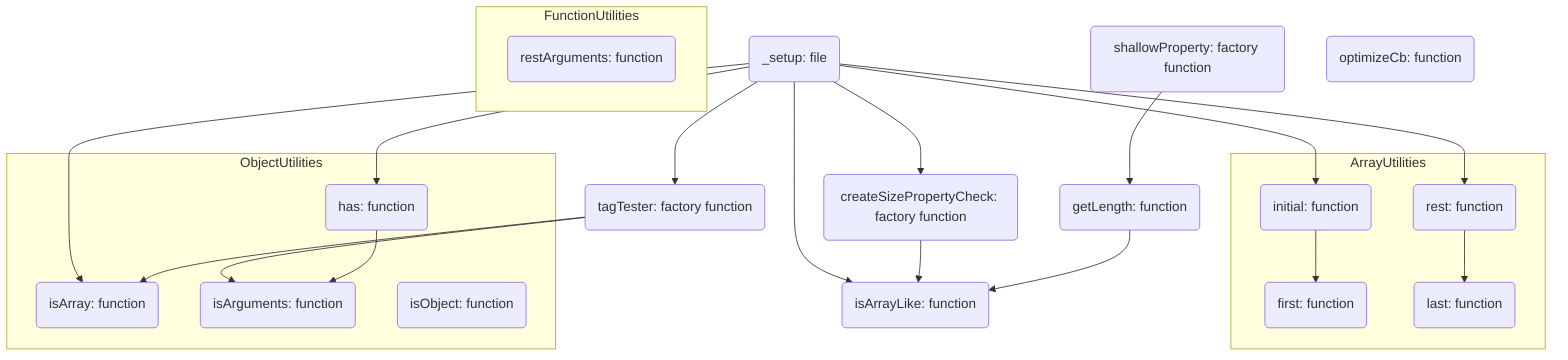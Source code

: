 flowchart TD
  %% Define nodes and their names

  %%% `_xxx` files

  _setup(_setup: file)
  _shallowProperty(shallowProperty: factory function)
  _getLength(getLength: function)
  _createSizePropertyCheck(createSizePropertyCheck: factory function)
  _isArrayLike(isArrayLike: function)
  _tagTester(tagTester: factory function)
  _optimizeCb(optimizeCb: function)

  %%% Array functions

  subgraph ArrayUtilities
    initial(initial: function)
    first(first: function)
    rest(rest: function)
    last(last: function)
  end

  %%% Object functions

  subgraph ObjectUtilities
    isArray(isArray: function)
    isArguments(isArguments: function)
    isObject(isObject: function)
    has(has: function)
  end

  subgraph FunctionUtilities
    restArguments(restArguments: function)
  end

  %% Edge settings

  _setup --> initial
  _setup --> rest
  _setup --> _isArrayLike
  _setup --> _tagTester
  _setup --> isArray
  _setup --> has
  _setup --> _createSizePropertyCheck

  _tagTester --> isArray
  _tagTester --> isArguments
  _shallowProperty --> _getLength
  _createSizePropertyCheck --> _isArrayLike
  _getLength --> _isArrayLike
  initial --> first
  rest --> last 
  has --> isArguments

  %% Hyperlink settings

  %%% `_xxx` files
 
  click _setup "https://github.com/AshGreyG/To-Realize-Underscore/blob/main/modules/_setup.js"
  click _shallowProperty "https://github.com/AshGreyG/To-Realize-Underscore/blob/main/modules/_shallowProperty.js"
  click _getLength "https://github.com/AshGreyG/To-Realize-Underscore/blob/main/modules/_getLength.js"
  click _createSizePropertyCheck "https://github.com/AshGreyG/To-Realize-Underscore/blob/main/modules/_createSizePropertyCheck.js"
  click _isArrayLike "https://github.com/AshGreyG/To-Realize-Underscore/blob/main/modules/_isArrayLike.js"
  click _tagTester "https://github.com/AshGreyG/To-Realize-Underscore/blob/main/modules/_tagTester.js"
  click _optimizeCb "https://github.com/AshGreyG/To-Realize-Underscore/blob/main/modules/_optimizeCb.js"

  %%% Array functions

  click initial "https://github.com/AshGreyG/To-Realize-Underscore/blob/main/modules/initial.js"
  click first "https://github.com/AshGreyG/To-Realize-Underscore/blob/main/modules/first.js"
  click rest "https://github.com/AshGreyG/To-Realize-Underscore/blob/main/modules/rest.js"
  click last "https://github.com/AshGreyG/To-Realize-Underscore/blob/main/modules/last.js"

  %%% Object functions

  click isArray "https://github.com/AshGreyG/To-Realize-Underscore/blob/main/modules/isArray.js"
  click isArguments "https://github.com/AshGreyG/To-Realize-Underscore/blob/main/modules/isArguments.js"
  click isObject "https://github.com/AshGreyG/To-Realize-Underscore/blob/main/modules/isObject.js"
  click has "https://github.com/AshGreyG/To-Realize-Underscore/blob/main/modules/_has.js"

  %%% Function functions 😄

  click restArguments "https://github.com/AshGreyG/To-Realize-Underscore/blob/main/modules/restArguments.js"